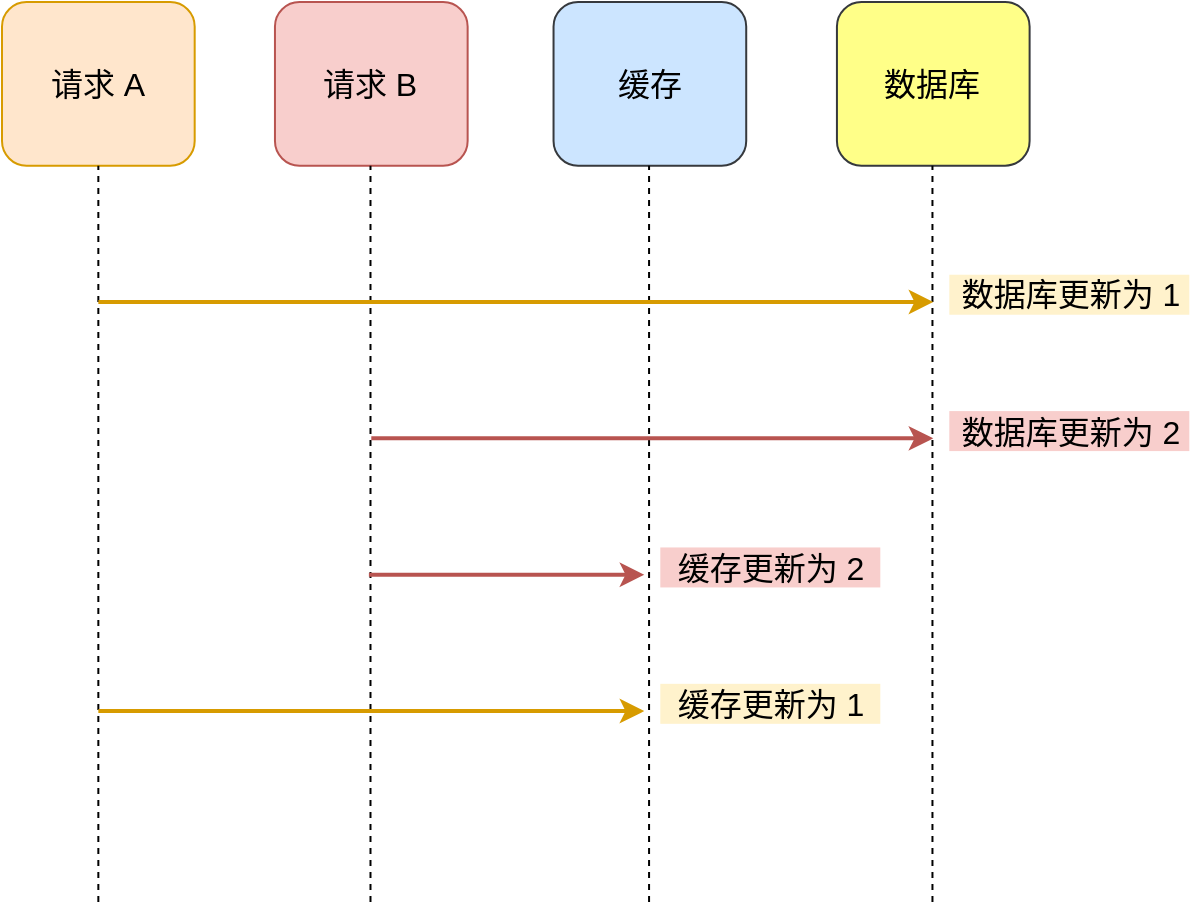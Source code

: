 <mxfile version="15.1.1" type="github">
  <diagram id="dNDb6RS_q2mMR4FUi6xp" name="第 1 页">
    <mxGraphModel dx="946" dy="529" grid="1" gridSize="10" guides="1" tooltips="1" connect="1" arrows="1" fold="1" page="1" pageScale="1" pageWidth="827" pageHeight="1169" math="0" shadow="0">
      <root>
        <mxCell id="0" />
        <mxCell id="1" parent="0" />
        <mxCell id="3ocuOcKiKg1bs2sPWXrB-18" value="" style="group" vertex="1" connectable="0" parent="1">
          <mxGeometry x="70" y="150" width="570" height="450" as="geometry" />
        </mxCell>
        <mxCell id="3ocuOcKiKg1bs2sPWXrB-1" value="请求 A" style="rounded=1;whiteSpace=wrap;html=1;fontSize=16;fillColor=#ffe6cc;strokeColor=#d79b00;" vertex="1" parent="3ocuOcKiKg1bs2sPWXrB-18">
          <mxGeometry width="96.338" height="81.818" as="geometry" />
        </mxCell>
        <mxCell id="3ocuOcKiKg1bs2sPWXrB-2" value="请求 B" style="rounded=1;whiteSpace=wrap;html=1;fontSize=16;fillColor=#f8cecc;strokeColor=#b85450;" vertex="1" parent="3ocuOcKiKg1bs2sPWXrB-18">
          <mxGeometry x="136.479" width="96.338" height="81.818" as="geometry" />
        </mxCell>
        <mxCell id="3ocuOcKiKg1bs2sPWXrB-3" value="缓存" style="rounded=1;whiteSpace=wrap;html=1;fontSize=16;fillColor=#cce5ff;strokeColor=#36393d;" vertex="1" parent="3ocuOcKiKg1bs2sPWXrB-18">
          <mxGeometry x="275.768" width="96.338" height="81.818" as="geometry" />
        </mxCell>
        <mxCell id="3ocuOcKiKg1bs2sPWXrB-4" value="数据库" style="rounded=1;whiteSpace=wrap;html=1;fontSize=16;fillColor=#ffff88;strokeColor=#36393d;" vertex="1" parent="3ocuOcKiKg1bs2sPWXrB-18">
          <mxGeometry x="417.465" width="96.338" height="81.818" as="geometry" />
        </mxCell>
        <mxCell id="3ocuOcKiKg1bs2sPWXrB-5" value="" style="endArrow=none;html=1;fontSize=16;entryX=0.5;entryY=1;entryDx=0;entryDy=0;dashed=1;" edge="1" parent="3ocuOcKiKg1bs2sPWXrB-18" target="3ocuOcKiKg1bs2sPWXrB-1">
          <mxGeometry width="50" height="50" relative="1" as="geometry">
            <mxPoint x="48.169" y="450" as="sourcePoint" />
            <mxPoint x="80.282" y="122.727" as="targetPoint" />
          </mxGeometry>
        </mxCell>
        <mxCell id="3ocuOcKiKg1bs2sPWXrB-7" value="" style="endArrow=none;html=1;fontSize=16;entryX=0.5;entryY=1;entryDx=0;entryDy=0;dashed=1;" edge="1" parent="3ocuOcKiKg1bs2sPWXrB-18">
          <mxGeometry width="50" height="50" relative="1" as="geometry">
            <mxPoint x="184.246" y="450" as="sourcePoint" />
            <mxPoint x="184.246" y="81.818" as="targetPoint" />
          </mxGeometry>
        </mxCell>
        <mxCell id="3ocuOcKiKg1bs2sPWXrB-8" value="" style="endArrow=none;html=1;fontSize=16;entryX=0.5;entryY=1;entryDx=0;entryDy=0;dashed=1;" edge="1" parent="3ocuOcKiKg1bs2sPWXrB-18">
          <mxGeometry width="50" height="50" relative="1" as="geometry">
            <mxPoint x="323.535" y="450" as="sourcePoint" />
            <mxPoint x="323.535" y="81.818" as="targetPoint" />
          </mxGeometry>
        </mxCell>
        <mxCell id="3ocuOcKiKg1bs2sPWXrB-9" value="" style="endArrow=none;html=1;fontSize=16;entryX=0.5;entryY=1;entryDx=0;entryDy=0;dashed=1;" edge="1" parent="3ocuOcKiKg1bs2sPWXrB-18">
          <mxGeometry width="50" height="50" relative="1" as="geometry">
            <mxPoint x="465.232" y="450" as="sourcePoint" />
            <mxPoint x="465.232" y="81.818" as="targetPoint" />
          </mxGeometry>
        </mxCell>
        <mxCell id="3ocuOcKiKg1bs2sPWXrB-10" value="" style="endArrow=classic;html=1;fontSize=16;fillColor=#ffcd28;strokeColor=#d79b00;gradientColor=#ffa500;strokeWidth=2;" edge="1" parent="3ocuOcKiKg1bs2sPWXrB-18">
          <mxGeometry width="50" height="50" relative="1" as="geometry">
            <mxPoint x="48.169" y="150" as="sourcePoint" />
            <mxPoint x="465.634" y="150" as="targetPoint" />
          </mxGeometry>
        </mxCell>
        <mxCell id="3ocuOcKiKg1bs2sPWXrB-11" value="数据库更新为 1" style="text;html=1;align=center;verticalAlign=middle;resizable=0;points=[];autosize=1;fillColor=#fff2cc;fontSize=16;" vertex="1" parent="3ocuOcKiKg1bs2sPWXrB-18">
          <mxGeometry x="473.662" y="136.364" width="120" height="20" as="geometry" />
        </mxCell>
        <mxCell id="3ocuOcKiKg1bs2sPWXrB-12" value="" style="endArrow=classic;html=1;fontSize=16;strokeWidth=2;gradientColor=#ea6b66;fillColor=#f8cecc;strokeColor=#b85450;" edge="1" parent="3ocuOcKiKg1bs2sPWXrB-18">
          <mxGeometry width="50" height="50" relative="1" as="geometry">
            <mxPoint x="184.648" y="218.182" as="sourcePoint" />
            <mxPoint x="465.634" y="218.182" as="targetPoint" />
          </mxGeometry>
        </mxCell>
        <mxCell id="3ocuOcKiKg1bs2sPWXrB-13" value="数据库更新为 2" style="text;html=1;align=center;verticalAlign=middle;resizable=0;points=[];autosize=1;fillColor=#f8cecc;fontSize=16;" vertex="1" parent="3ocuOcKiKg1bs2sPWXrB-18">
          <mxGeometry x="473.662" y="204.545" width="120" height="20" as="geometry" />
        </mxCell>
        <mxCell id="3ocuOcKiKg1bs2sPWXrB-14" value="" style="endArrow=classic;html=1;fontSize=16;strokeWidth=2;gradientColor=#ea6b66;fillColor=#f8cecc;strokeColor=#b85450;" edge="1" parent="3ocuOcKiKg1bs2sPWXrB-18">
          <mxGeometry width="50" height="50" relative="1" as="geometry">
            <mxPoint x="183.444" y="286.364" as="sourcePoint" />
            <mxPoint x="321.127" y="286.364" as="targetPoint" />
          </mxGeometry>
        </mxCell>
        <mxCell id="3ocuOcKiKg1bs2sPWXrB-15" value="缓存更新为 2" style="text;html=1;align=center;verticalAlign=middle;resizable=0;points=[];autosize=1;fillColor=#f8cecc;fontSize=16;strokeWidth=2;" vertex="1" parent="3ocuOcKiKg1bs2sPWXrB-18">
          <mxGeometry x="329.155" y="272.727" width="110" height="20" as="geometry" />
        </mxCell>
        <mxCell id="3ocuOcKiKg1bs2sPWXrB-16" value="" style="endArrow=classic;html=1;fontSize=16;strokeWidth=2;gradientColor=#ffa500;fillColor=#ffcd28;strokeColor=#d79b00;" edge="1" parent="3ocuOcKiKg1bs2sPWXrB-18">
          <mxGeometry width="50" height="50" relative="1" as="geometry">
            <mxPoint x="48.169" y="354.545" as="sourcePoint" />
            <mxPoint x="321.127" y="354.545" as="targetPoint" />
          </mxGeometry>
        </mxCell>
        <mxCell id="3ocuOcKiKg1bs2sPWXrB-17" value="缓存更新为 1" style="text;html=1;align=center;verticalAlign=middle;resizable=0;points=[];autosize=1;fillColor=#fff2cc;fontSize=16;strokeWidth=2;" vertex="1" parent="3ocuOcKiKg1bs2sPWXrB-18">
          <mxGeometry x="329.155" y="340.909" width="110" height="20" as="geometry" />
        </mxCell>
      </root>
    </mxGraphModel>
  </diagram>
</mxfile>
